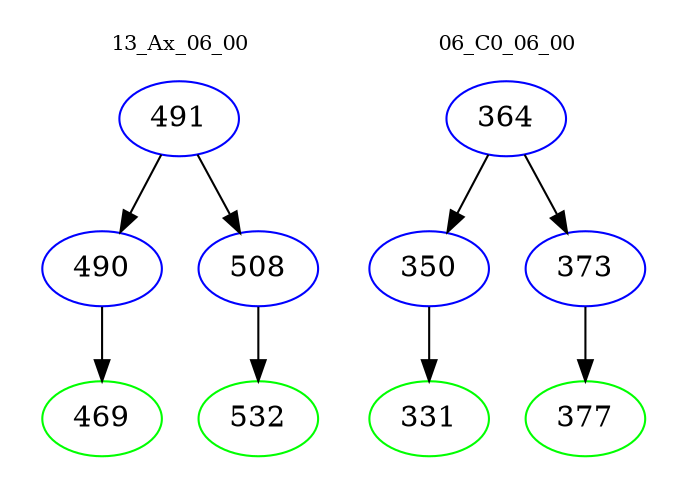 digraph{
subgraph cluster_0 {
color = white
label = "13_Ax_06_00";
fontsize=10;
T0_491 [label="491", color="blue"]
T0_491 -> T0_490 [color="black"]
T0_490 [label="490", color="blue"]
T0_490 -> T0_469 [color="black"]
T0_469 [label="469", color="green"]
T0_491 -> T0_508 [color="black"]
T0_508 [label="508", color="blue"]
T0_508 -> T0_532 [color="black"]
T0_532 [label="532", color="green"]
}
subgraph cluster_1 {
color = white
label = "06_C0_06_00";
fontsize=10;
T1_364 [label="364", color="blue"]
T1_364 -> T1_350 [color="black"]
T1_350 [label="350", color="blue"]
T1_350 -> T1_331 [color="black"]
T1_331 [label="331", color="green"]
T1_364 -> T1_373 [color="black"]
T1_373 [label="373", color="blue"]
T1_373 -> T1_377 [color="black"]
T1_377 [label="377", color="green"]
}
}
